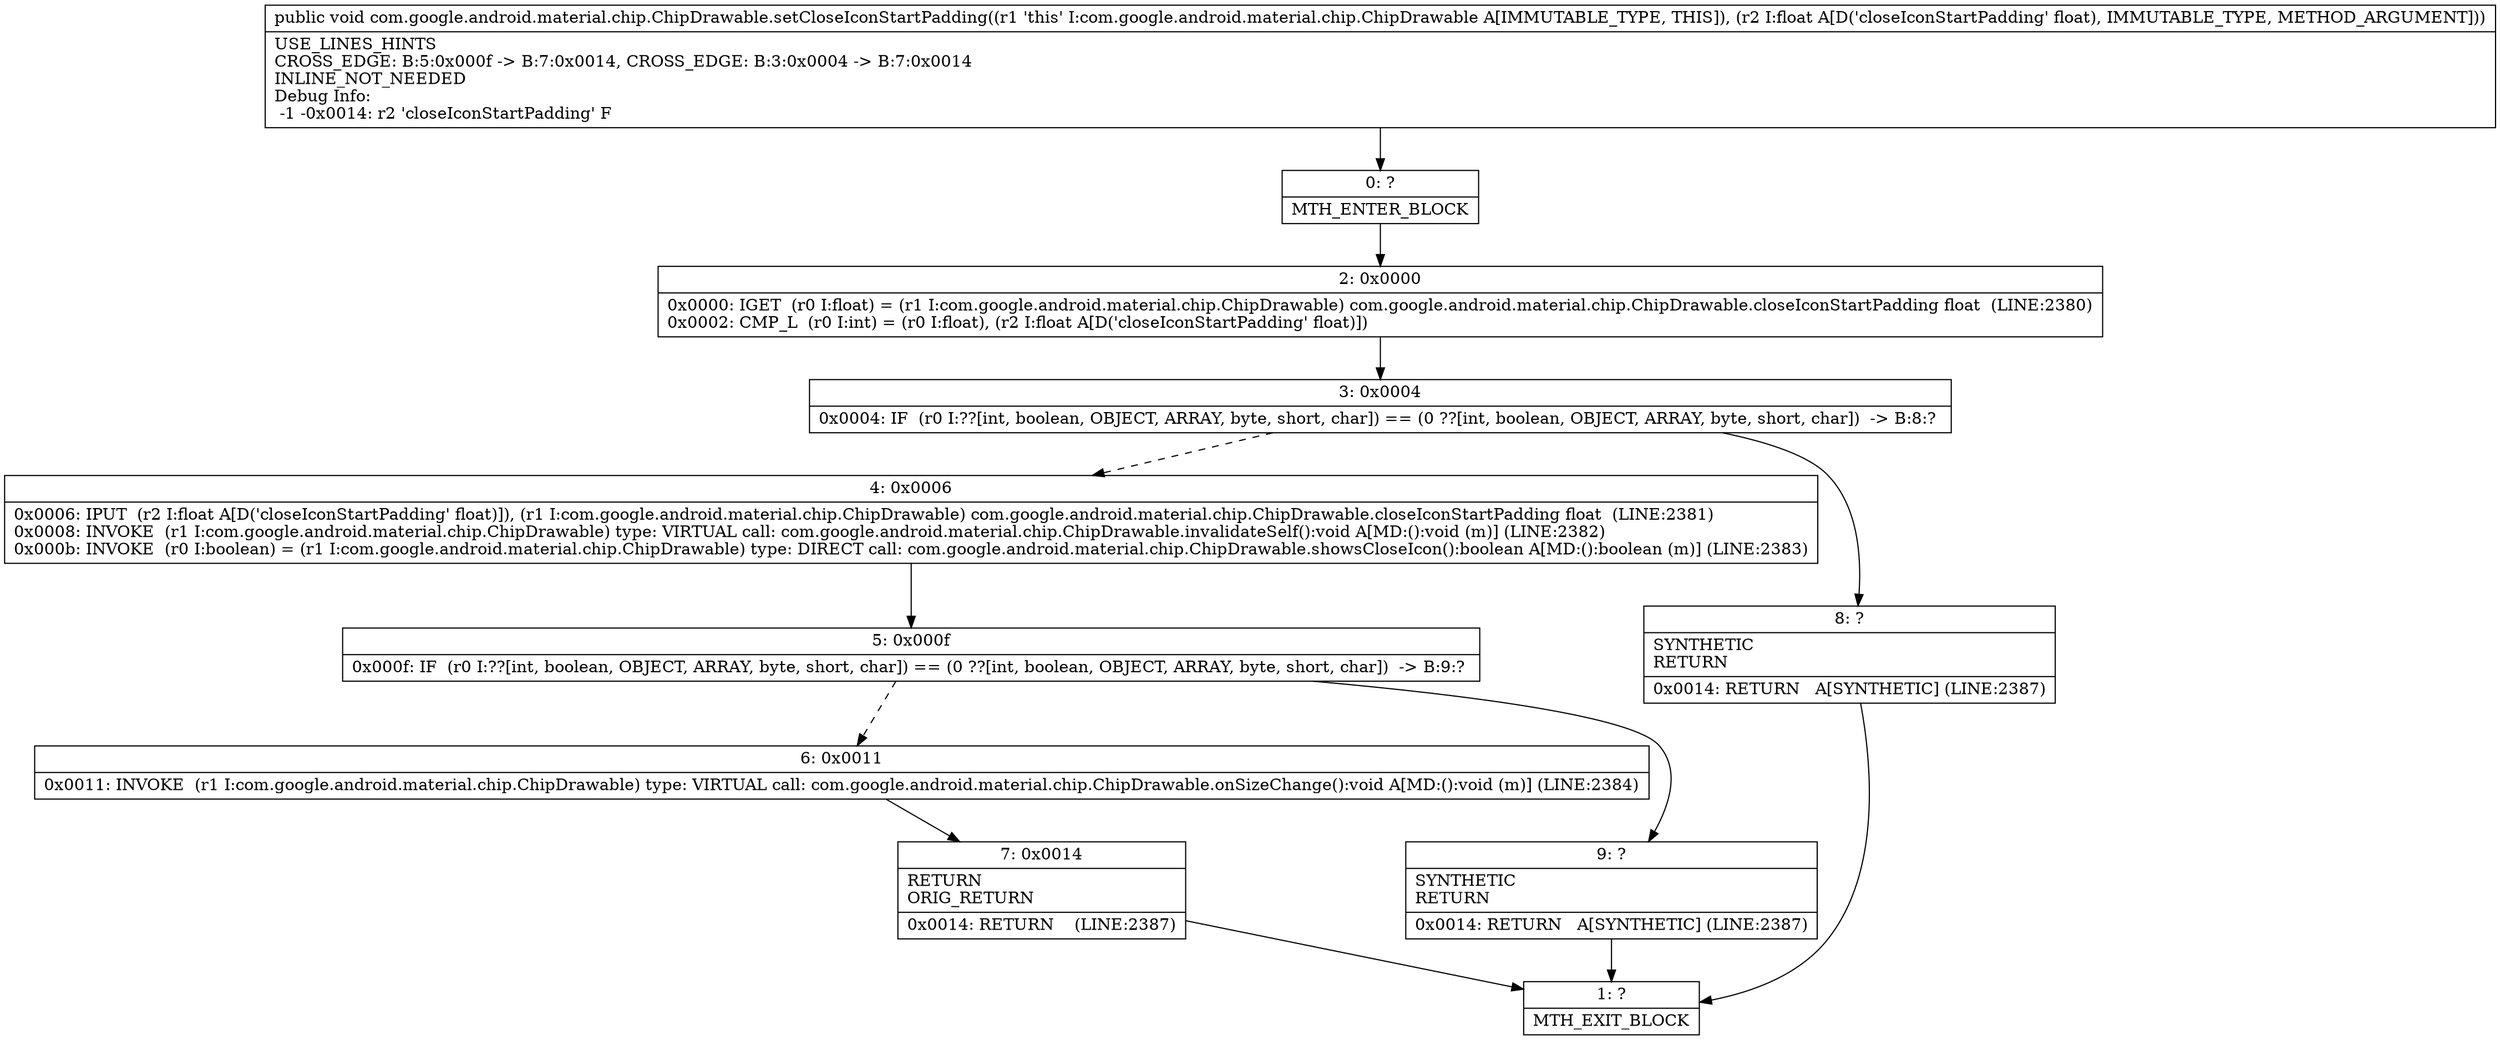digraph "CFG forcom.google.android.material.chip.ChipDrawable.setCloseIconStartPadding(F)V" {
Node_0 [shape=record,label="{0\:\ ?|MTH_ENTER_BLOCK\l}"];
Node_2 [shape=record,label="{2\:\ 0x0000|0x0000: IGET  (r0 I:float) = (r1 I:com.google.android.material.chip.ChipDrawable) com.google.android.material.chip.ChipDrawable.closeIconStartPadding float  (LINE:2380)\l0x0002: CMP_L  (r0 I:int) = (r0 I:float), (r2 I:float A[D('closeIconStartPadding' float)]) \l}"];
Node_3 [shape=record,label="{3\:\ 0x0004|0x0004: IF  (r0 I:??[int, boolean, OBJECT, ARRAY, byte, short, char]) == (0 ??[int, boolean, OBJECT, ARRAY, byte, short, char])  \-\> B:8:? \l}"];
Node_4 [shape=record,label="{4\:\ 0x0006|0x0006: IPUT  (r2 I:float A[D('closeIconStartPadding' float)]), (r1 I:com.google.android.material.chip.ChipDrawable) com.google.android.material.chip.ChipDrawable.closeIconStartPadding float  (LINE:2381)\l0x0008: INVOKE  (r1 I:com.google.android.material.chip.ChipDrawable) type: VIRTUAL call: com.google.android.material.chip.ChipDrawable.invalidateSelf():void A[MD:():void (m)] (LINE:2382)\l0x000b: INVOKE  (r0 I:boolean) = (r1 I:com.google.android.material.chip.ChipDrawable) type: DIRECT call: com.google.android.material.chip.ChipDrawable.showsCloseIcon():boolean A[MD:():boolean (m)] (LINE:2383)\l}"];
Node_5 [shape=record,label="{5\:\ 0x000f|0x000f: IF  (r0 I:??[int, boolean, OBJECT, ARRAY, byte, short, char]) == (0 ??[int, boolean, OBJECT, ARRAY, byte, short, char])  \-\> B:9:? \l}"];
Node_6 [shape=record,label="{6\:\ 0x0011|0x0011: INVOKE  (r1 I:com.google.android.material.chip.ChipDrawable) type: VIRTUAL call: com.google.android.material.chip.ChipDrawable.onSizeChange():void A[MD:():void (m)] (LINE:2384)\l}"];
Node_7 [shape=record,label="{7\:\ 0x0014|RETURN\lORIG_RETURN\l|0x0014: RETURN    (LINE:2387)\l}"];
Node_1 [shape=record,label="{1\:\ ?|MTH_EXIT_BLOCK\l}"];
Node_9 [shape=record,label="{9\:\ ?|SYNTHETIC\lRETURN\l|0x0014: RETURN   A[SYNTHETIC] (LINE:2387)\l}"];
Node_8 [shape=record,label="{8\:\ ?|SYNTHETIC\lRETURN\l|0x0014: RETURN   A[SYNTHETIC] (LINE:2387)\l}"];
MethodNode[shape=record,label="{public void com.google.android.material.chip.ChipDrawable.setCloseIconStartPadding((r1 'this' I:com.google.android.material.chip.ChipDrawable A[IMMUTABLE_TYPE, THIS]), (r2 I:float A[D('closeIconStartPadding' float), IMMUTABLE_TYPE, METHOD_ARGUMENT]))  | USE_LINES_HINTS\lCROSS_EDGE: B:5:0x000f \-\> B:7:0x0014, CROSS_EDGE: B:3:0x0004 \-\> B:7:0x0014\lINLINE_NOT_NEEDED\lDebug Info:\l  \-1 \-0x0014: r2 'closeIconStartPadding' F\l}"];
MethodNode -> Node_0;Node_0 -> Node_2;
Node_2 -> Node_3;
Node_3 -> Node_4[style=dashed];
Node_3 -> Node_8;
Node_4 -> Node_5;
Node_5 -> Node_6[style=dashed];
Node_5 -> Node_9;
Node_6 -> Node_7;
Node_7 -> Node_1;
Node_9 -> Node_1;
Node_8 -> Node_1;
}

